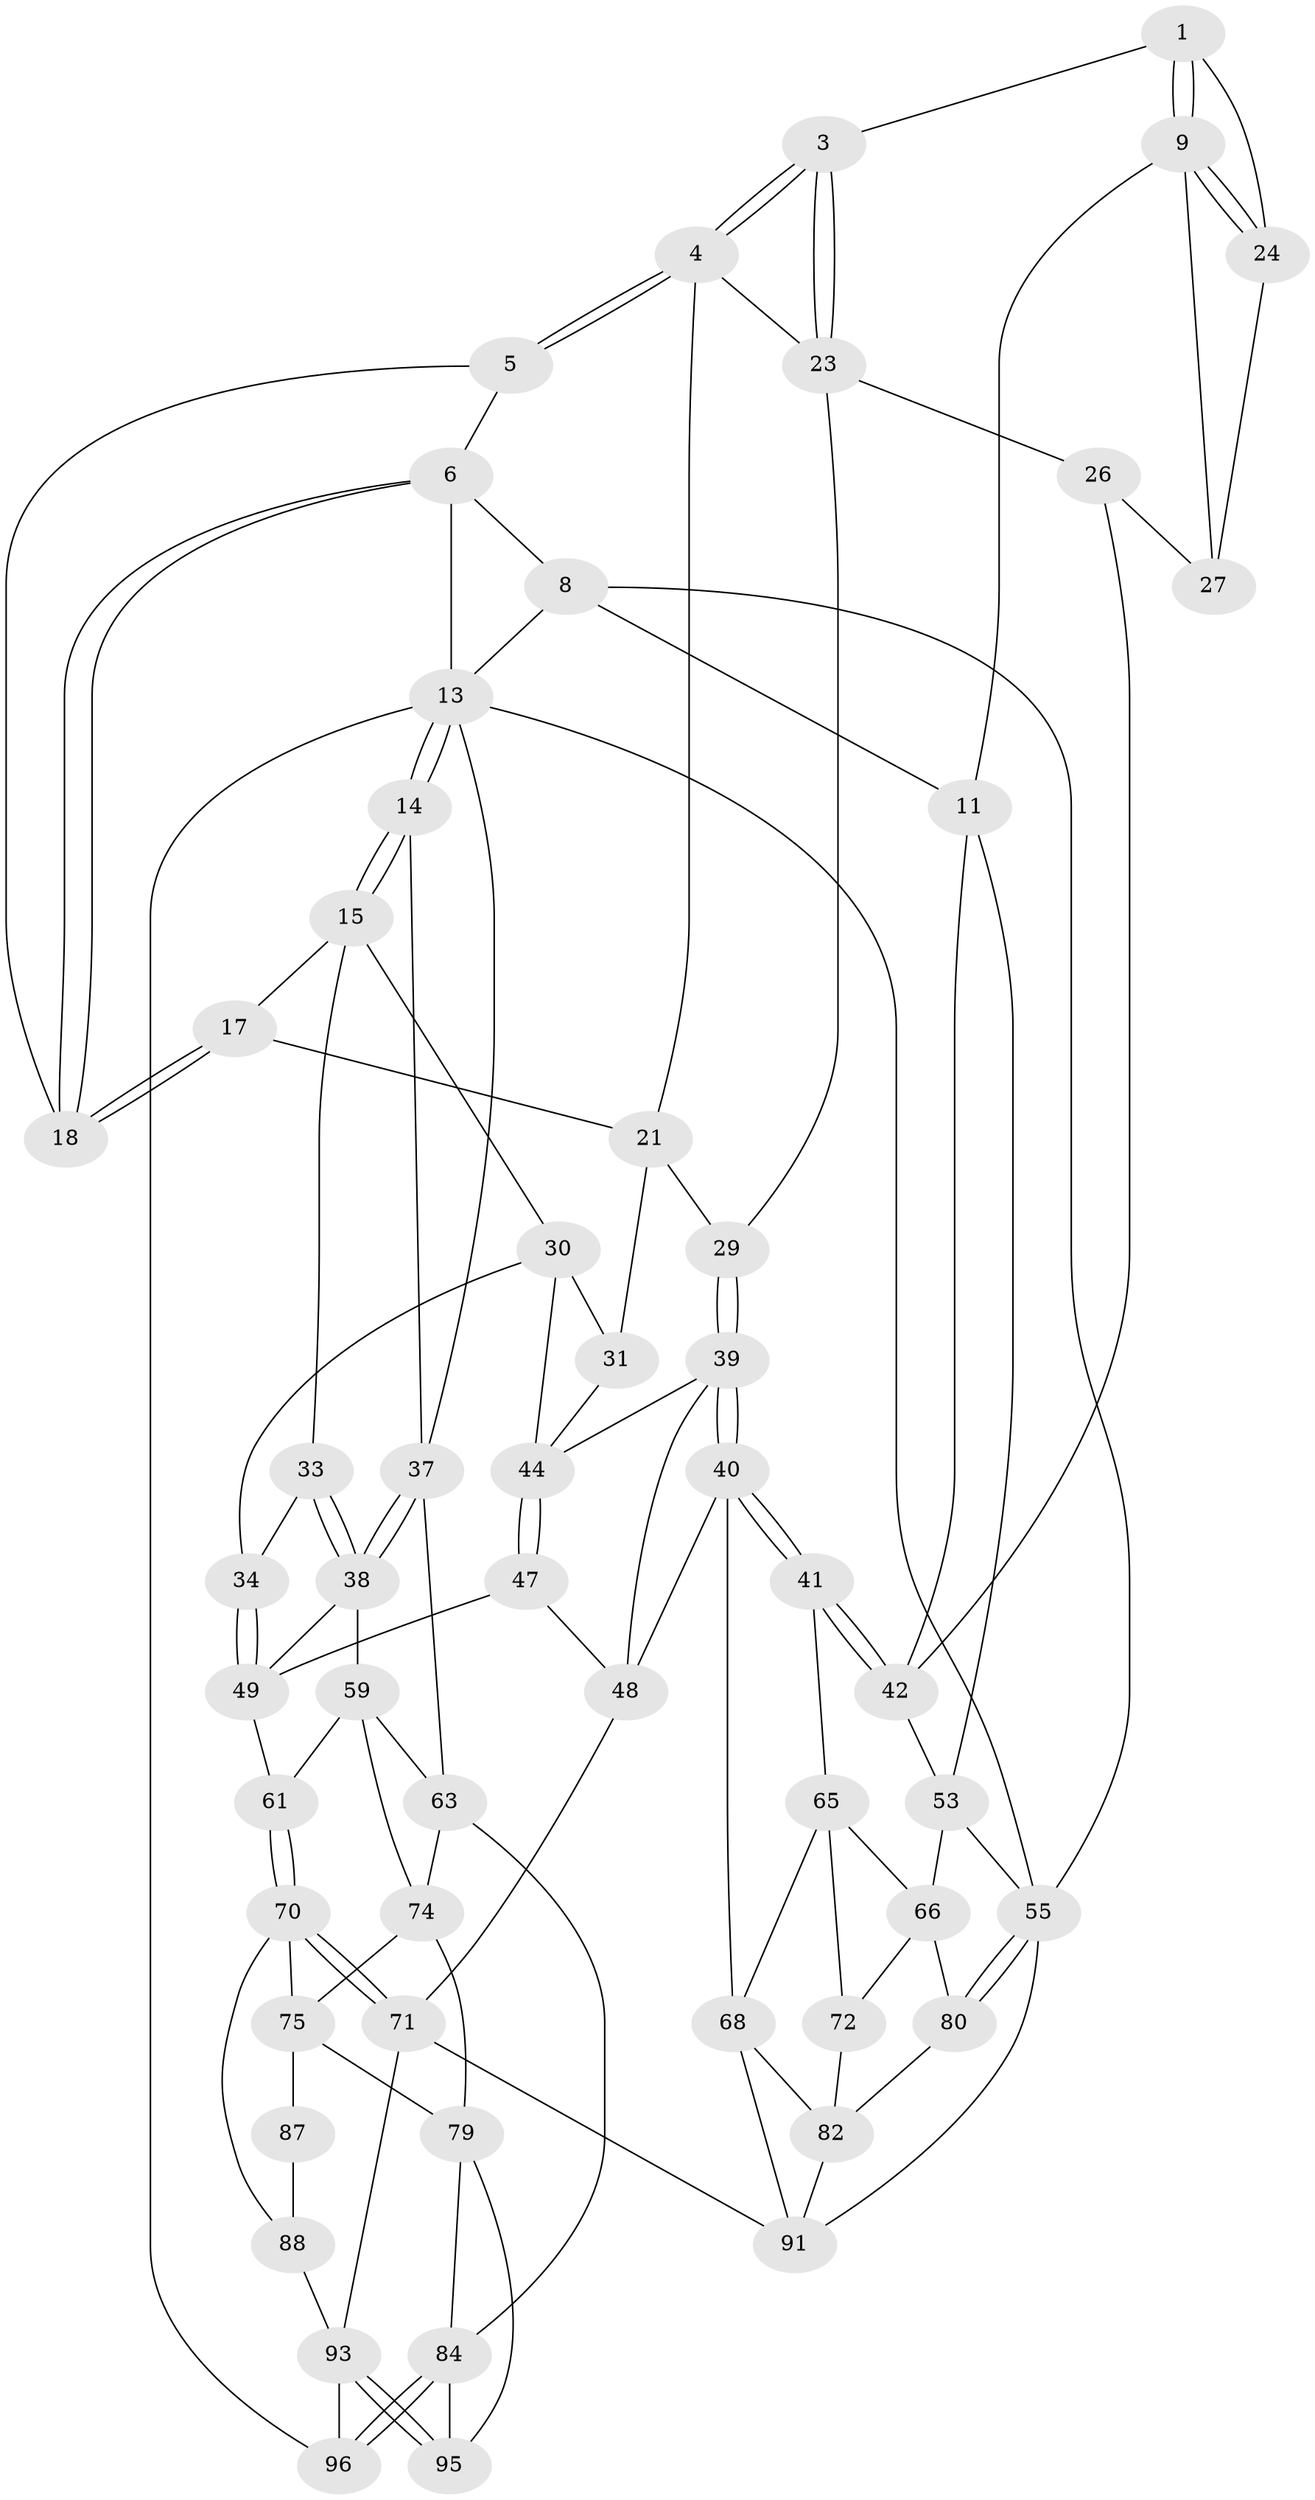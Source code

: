 // original degree distribution, {3: 0.041666666666666664, 4: 0.23958333333333334, 5: 0.4583333333333333, 6: 0.2604166666666667}
// Generated by graph-tools (version 1.1) at 2025/11/02/27/25 16:11:52]
// undirected, 56 vertices, 124 edges
graph export_dot {
graph [start="1"]
  node [color=gray90,style=filled];
  1 [pos="+0.2719837721714257+0",super="+2"];
  3 [pos="+0.3566541938238691+0.08489552155712152"];
  4 [pos="+0.4236511409220634+0.10065349362745707",super="+22"];
  5 [pos="+0.438550445733145+0.09928315416313664"];
  6 [pos="+0.7137503658292548+0",super="+7"];
  8 [pos="+0.26684898095641063+0",super="+12"];
  9 [pos="+0.09089179873418268+0.19929939152763404",super="+10"];
  11 [pos="+0+0.25081547438673",super="+51"];
  13 [pos="+1+0",super="+67"];
  14 [pos="+1+0.24612681294569383"];
  15 [pos="+0.7681710327985316+0.20826784066489282",super="+16"];
  17 [pos="+0.7354656581329241+0.16161778614624475",super="+20"];
  18 [pos="+0.7192542966543816+0.02848678905454321",super="+19"];
  21 [pos="+0.5028797093105757+0.24120812073644454",super="+28"];
  23 [pos="+0.4096165770880468+0.32440878424778496",super="+25"];
  24 [pos="+0.2320934165643511+0.20241003976200453"];
  26 [pos="+0.37110693608194184+0.32295383761381474",super="+36"];
  27 [pos="+0.2519204400420371+0.23104404088488803",super="+32"];
  29 [pos="+0.4320790484944459+0.3389414861499671"];
  30 [pos="+0.5552050465403576+0.3416072750153506",super="+35"];
  31 [pos="+0.5154551846025845+0.35654939463870444"];
  33 [pos="+0.7661799140586382+0.3070803143034872"];
  34 [pos="+0.7383662137123792+0.40758459189163887"];
  37 [pos="+1+0.45225210482117223",super="+62"];
  38 [pos="+1+0.4800249379047173",super="+52"];
  39 [pos="+0.4036567325289764+0.47281052240608384",super="+46"];
  40 [pos="+0.304706216346816+0.5865810520477496",super="+58"];
  41 [pos="+0.24169405750495843+0.5644666244111197"];
  42 [pos="+0.23930305944497177+0.5603394712336671",super="+43"];
  44 [pos="+0.6151665980165267+0.41916590956483574",super="+45"];
  47 [pos="+0.6331161650528341+0.5908751093341211"];
  48 [pos="+0.6000248433513227+0.5909769526869033",super="+57"];
  49 [pos="+0.7550701689422236+0.5272209307032407",super="+50"];
  53 [pos="+0+0.41719569534012313",super="+54"];
  55 [pos="+0+1",super="+56"];
  59 [pos="+0.8728740760750443+0.6986533726212049",super="+60"];
  61 [pos="+0.6770128993301344+0.663207063040063"];
  63 [pos="+0.9695809742291392+0.7969470573343942",super="+64"];
  65 [pos="+0.166474099059605+0.6331994585332842",super="+69"];
  66 [pos="+0.13613063154491575+0.6470510879902341",super="+73"];
  68 [pos="+0.3657067692416934+0.7407483543152369",super="+81"];
  70 [pos="+0.6317697009257328+0.8261129576211105",super="+76"];
  71 [pos="+0.5260266682997751+0.886391268569261",super="+90"];
  72 [pos="+0.1814007740183907+0.7830411309505904"];
  74 [pos="+0.7239586653218428+0.7153324868667622",super="+77"];
  75 [pos="+0.7256456704731215+0.7413725403489415",super="+78"];
  79 [pos="+0.7759085451584035+0.8259456480563959",super="+86"];
  80 [pos="+0+0.8759981584861497"];
  82 [pos="+0.2336841577458517+0.8096328666255043",super="+83"];
  84 [pos="+0.8704779155145426+0.9058623921894557",super="+85"];
  87 [pos="+0.7201523137230729+0.828663441075316"];
  88 [pos="+0.6895600205320613+0.828479560289279",super="+89"];
  91 [pos="+0.34209080475962+1",super="+92"];
  93 [pos="+0.7394333503879013+0.9664622357235337",super="+94"];
  95 [pos="+0.7505023361663854+0.94485681879097"];
  96 [pos="+0.8148531173481994+1"];
  1 -- 9;
  1 -- 9;
  1 -- 24;
  1 -- 3;
  3 -- 4;
  3 -- 4;
  3 -- 23;
  3 -- 23;
  4 -- 5;
  4 -- 5;
  4 -- 21;
  4 -- 23;
  5 -- 6;
  5 -- 18;
  6 -- 18;
  6 -- 18;
  6 -- 8;
  6 -- 13;
  8 -- 11;
  8 -- 13;
  8 -- 55;
  9 -- 24;
  9 -- 24;
  9 -- 11;
  9 -- 27;
  11 -- 42;
  11 -- 53;
  13 -- 14;
  13 -- 14;
  13 -- 96;
  13 -- 55;
  13 -- 37;
  14 -- 15;
  14 -- 15;
  14 -- 37;
  15 -- 33;
  15 -- 17;
  15 -- 30;
  17 -- 18 [weight=2];
  17 -- 18;
  17 -- 21;
  21 -- 29;
  21 -- 31;
  23 -- 26;
  23 -- 29;
  24 -- 27;
  26 -- 27 [weight=2];
  26 -- 42;
  29 -- 39;
  29 -- 39;
  30 -- 31;
  30 -- 34;
  30 -- 44;
  31 -- 44;
  33 -- 34;
  33 -- 38;
  33 -- 38;
  34 -- 49;
  34 -- 49;
  37 -- 38;
  37 -- 38;
  37 -- 63;
  38 -- 49;
  38 -- 59;
  39 -- 40;
  39 -- 40;
  39 -- 48;
  39 -- 44;
  40 -- 41;
  40 -- 41;
  40 -- 68;
  40 -- 48;
  41 -- 42;
  41 -- 42;
  41 -- 65;
  42 -- 53;
  44 -- 47;
  44 -- 47;
  47 -- 48;
  47 -- 49;
  48 -- 71;
  49 -- 61;
  53 -- 66;
  53 -- 55;
  55 -- 80;
  55 -- 80;
  55 -- 91;
  59 -- 74;
  59 -- 61;
  59 -- 63;
  61 -- 70;
  61 -- 70;
  63 -- 84;
  63 -- 74;
  65 -- 66;
  65 -- 72;
  65 -- 68;
  66 -- 72;
  66 -- 80;
  68 -- 82;
  68 -- 91;
  70 -- 71;
  70 -- 71;
  70 -- 88;
  70 -- 75;
  71 -- 91;
  71 -- 93;
  72 -- 82;
  74 -- 75;
  74 -- 79;
  75 -- 79;
  75 -- 87;
  79 -- 95;
  79 -- 84;
  80 -- 82;
  82 -- 91;
  84 -- 96;
  84 -- 96;
  84 -- 95;
  87 -- 88;
  88 -- 93;
  93 -- 95;
  93 -- 95;
  93 -- 96;
}
